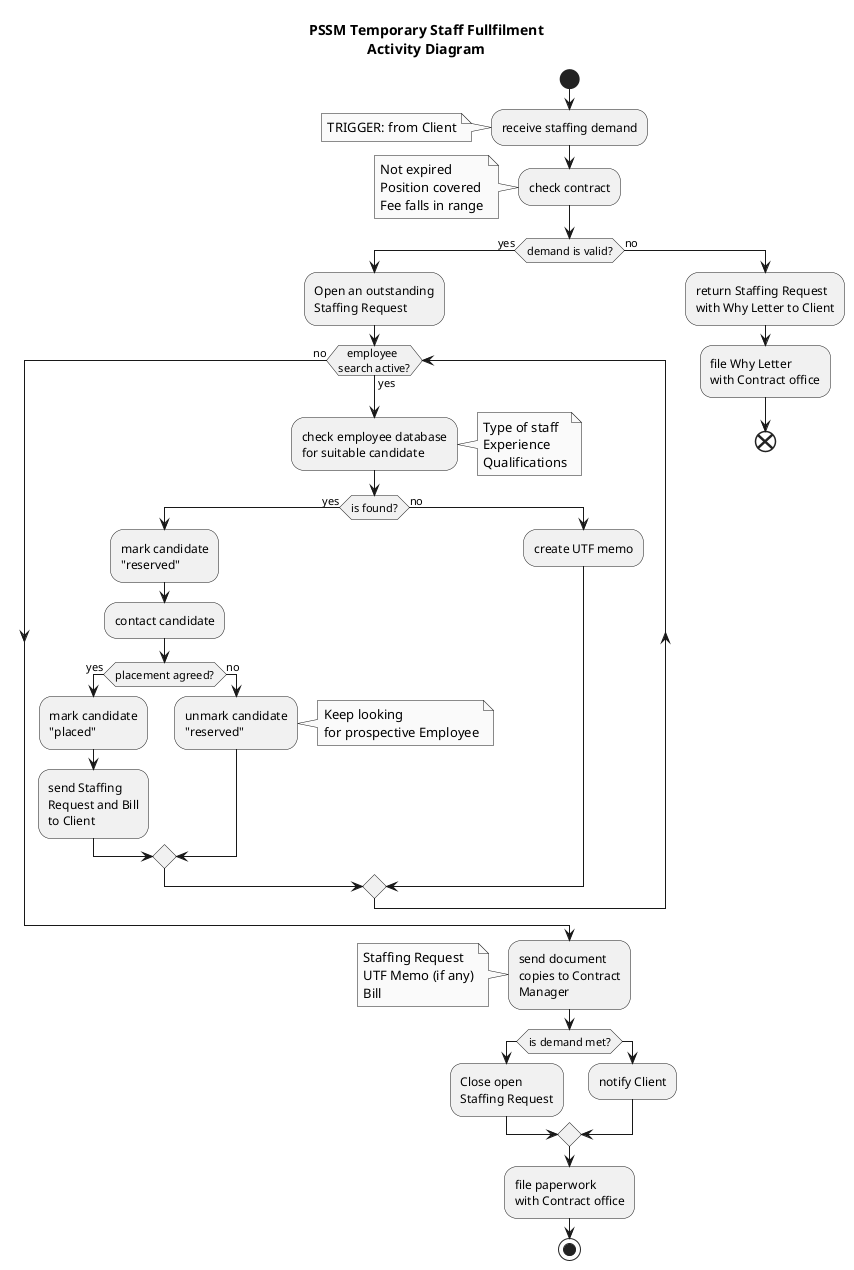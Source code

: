 @startuml
skinparam monochrome true
title PSSM Temporary Staff Fullfilment\nActivity Diagram

start
  :receive staffing demand;
note left
  TRIGGER: from Client
end note
:check contract;
note left
  Not expired
  Position covered
  Fee falls in range
end note
if (demand is valid?) then (yes)
  :Open an outstanding
  Staffing Request;
  while (   employee\nsearch active?) is (yes)
    :check employee database
    for suitable candidate;
    note right
      Type of staff
      Experience
      Qualifications
    end note
    if (is found?) then (yes)
      :mark candidate
      "reserved";
      :contact candidate;
      if (placement agreed?) then (yes)
        :mark candidate
        "placed";
        :send Staffing
        Request and Bill
        to Client;
      else (no)
          :unmark candidate
          "reserved";
          note right
            Keep looking
            for prospective Employee
          end note
      endif
    else (no)
      :create UTF memo;
    endif
  endwhile (no)
else (no)
  :return Staffing Request
  with Why Letter to Client;
  :file Why Letter
  with Contract office;
  end
endif
:send document
copies to Contract
Manager;
note left
  Staffing Request
  UTF Memo (if any)
  Bill
end note
if (is demand met?)
  :Close open
  Staffing Request;
else
  :notify Client;
endif
:file paperwork
with Contract office;
stop

@enduml
